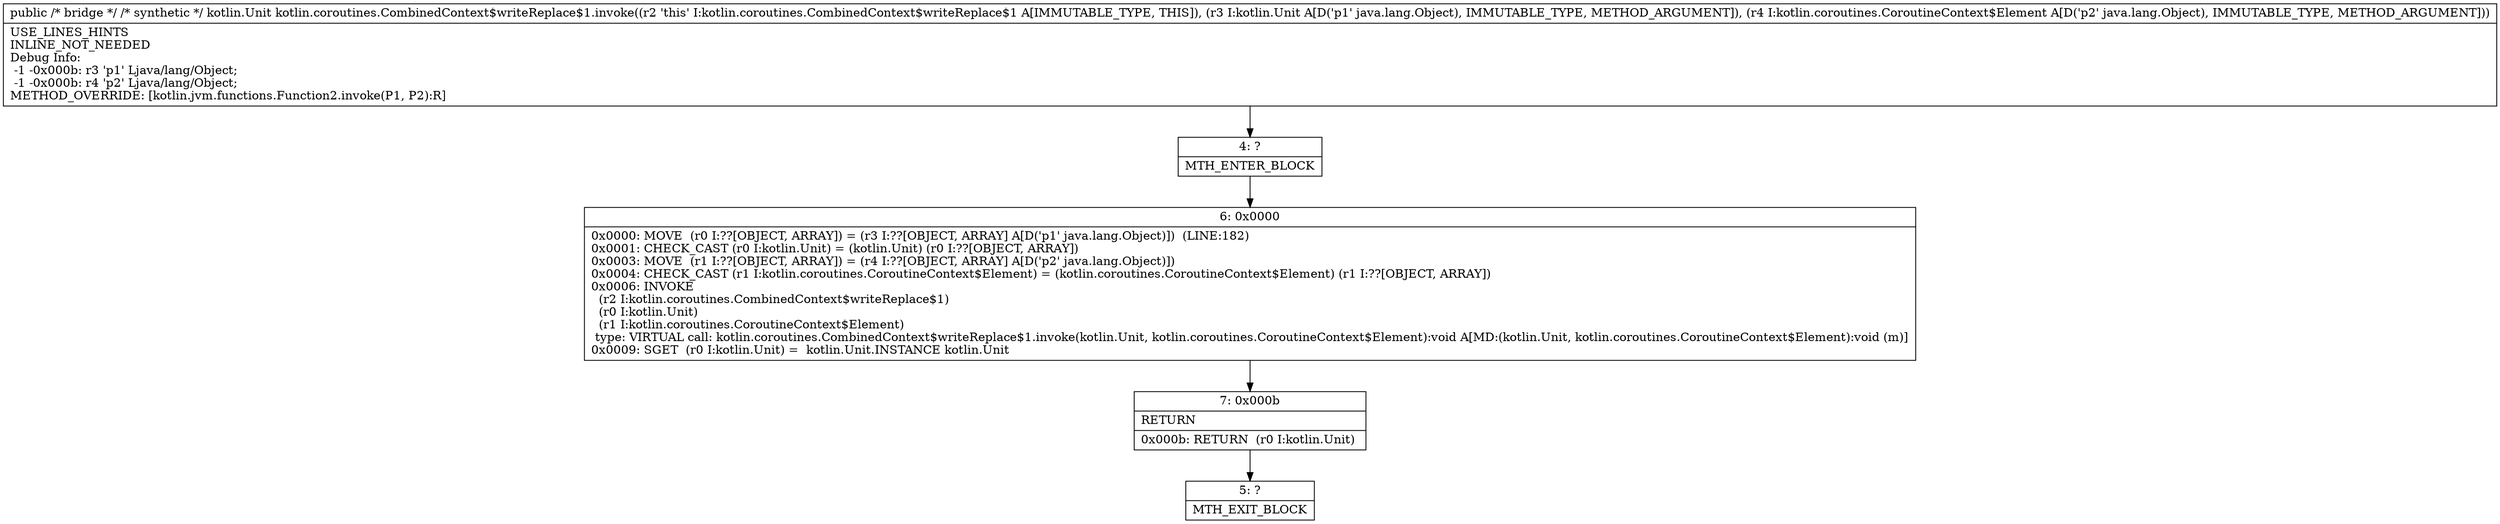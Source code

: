 digraph "CFG forkotlin.coroutines.CombinedContext$writeReplace$1.invoke(Ljava\/lang\/Object;Ljava\/lang\/Object;)Ljava\/lang\/Object;" {
Node_4 [shape=record,label="{4\:\ ?|MTH_ENTER_BLOCK\l}"];
Node_6 [shape=record,label="{6\:\ 0x0000|0x0000: MOVE  (r0 I:??[OBJECT, ARRAY]) = (r3 I:??[OBJECT, ARRAY] A[D('p1' java.lang.Object)])  (LINE:182)\l0x0001: CHECK_CAST (r0 I:kotlin.Unit) = (kotlin.Unit) (r0 I:??[OBJECT, ARRAY]) \l0x0003: MOVE  (r1 I:??[OBJECT, ARRAY]) = (r4 I:??[OBJECT, ARRAY] A[D('p2' java.lang.Object)]) \l0x0004: CHECK_CAST (r1 I:kotlin.coroutines.CoroutineContext$Element) = (kotlin.coroutines.CoroutineContext$Element) (r1 I:??[OBJECT, ARRAY]) \l0x0006: INVOKE  \l  (r2 I:kotlin.coroutines.CombinedContext$writeReplace$1)\l  (r0 I:kotlin.Unit)\l  (r1 I:kotlin.coroutines.CoroutineContext$Element)\l type: VIRTUAL call: kotlin.coroutines.CombinedContext$writeReplace$1.invoke(kotlin.Unit, kotlin.coroutines.CoroutineContext$Element):void A[MD:(kotlin.Unit, kotlin.coroutines.CoroutineContext$Element):void (m)]\l0x0009: SGET  (r0 I:kotlin.Unit) =  kotlin.Unit.INSTANCE kotlin.Unit \l}"];
Node_7 [shape=record,label="{7\:\ 0x000b|RETURN\l|0x000b: RETURN  (r0 I:kotlin.Unit) \l}"];
Node_5 [shape=record,label="{5\:\ ?|MTH_EXIT_BLOCK\l}"];
MethodNode[shape=record,label="{public \/* bridge *\/ \/* synthetic *\/ kotlin.Unit kotlin.coroutines.CombinedContext$writeReplace$1.invoke((r2 'this' I:kotlin.coroutines.CombinedContext$writeReplace$1 A[IMMUTABLE_TYPE, THIS]), (r3 I:kotlin.Unit A[D('p1' java.lang.Object), IMMUTABLE_TYPE, METHOD_ARGUMENT]), (r4 I:kotlin.coroutines.CoroutineContext$Element A[D('p2' java.lang.Object), IMMUTABLE_TYPE, METHOD_ARGUMENT]))  | USE_LINES_HINTS\lINLINE_NOT_NEEDED\lDebug Info:\l  \-1 \-0x000b: r3 'p1' Ljava\/lang\/Object;\l  \-1 \-0x000b: r4 'p2' Ljava\/lang\/Object;\lMETHOD_OVERRIDE: [kotlin.jvm.functions.Function2.invoke(P1, P2):R]\l}"];
MethodNode -> Node_4;Node_4 -> Node_6;
Node_6 -> Node_7;
Node_7 -> Node_5;
}

